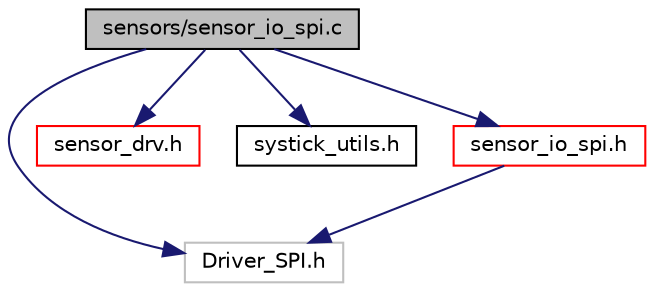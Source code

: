 digraph "sensors/sensor_io_spi.c"
{
  edge [fontname="Helvetica",fontsize="10",labelfontname="Helvetica",labelfontsize="10"];
  node [fontname="Helvetica",fontsize="10",shape=record];
  Node0 [label="sensors/sensor_io_spi.c",height=0.2,width=0.4,color="black", fillcolor="grey75", style="filled", fontcolor="black"];
  Node0 -> Node1 [color="midnightblue",fontsize="10",style="solid",fontname="Helvetica"];
  Node1 [label="Driver_SPI.h",height=0.2,width=0.4,color="grey75", fillcolor="white", style="filled"];
  Node0 -> Node2 [color="midnightblue",fontsize="10",style="solid",fontname="Helvetica"];
  Node2 [label="sensor_drv.h",height=0.2,width=0.4,color="red", fillcolor="white", style="filled",URL="$sensor__drv_8h.html",tooltip="The sensor_drv.h file contains sensor state and error definitions. "];
  Node0 -> Node6 [color="midnightblue",fontsize="10",style="solid",fontname="Helvetica"];
  Node6 [label="systick_utils.h",height=0.2,width=0.4,color="black", fillcolor="white", style="filled",URL="$systick__utils_8h.html",tooltip="ARM Systick Utilities. "];
  Node0 -> Node7 [color="midnightblue",fontsize="10",style="solid",fontname="Helvetica"];
  Node7 [label="sensor_io_spi.h",height=0.2,width=0.4,color="red", fillcolor="white", style="filled",URL="$sensor__io__spi_8h.html",tooltip="The sensor_io_spi.h file declares low-level interface functions for reading and writing sensor regist..."];
  Node7 -> Node1 [color="midnightblue",fontsize="10",style="solid",fontname="Helvetica"];
}
